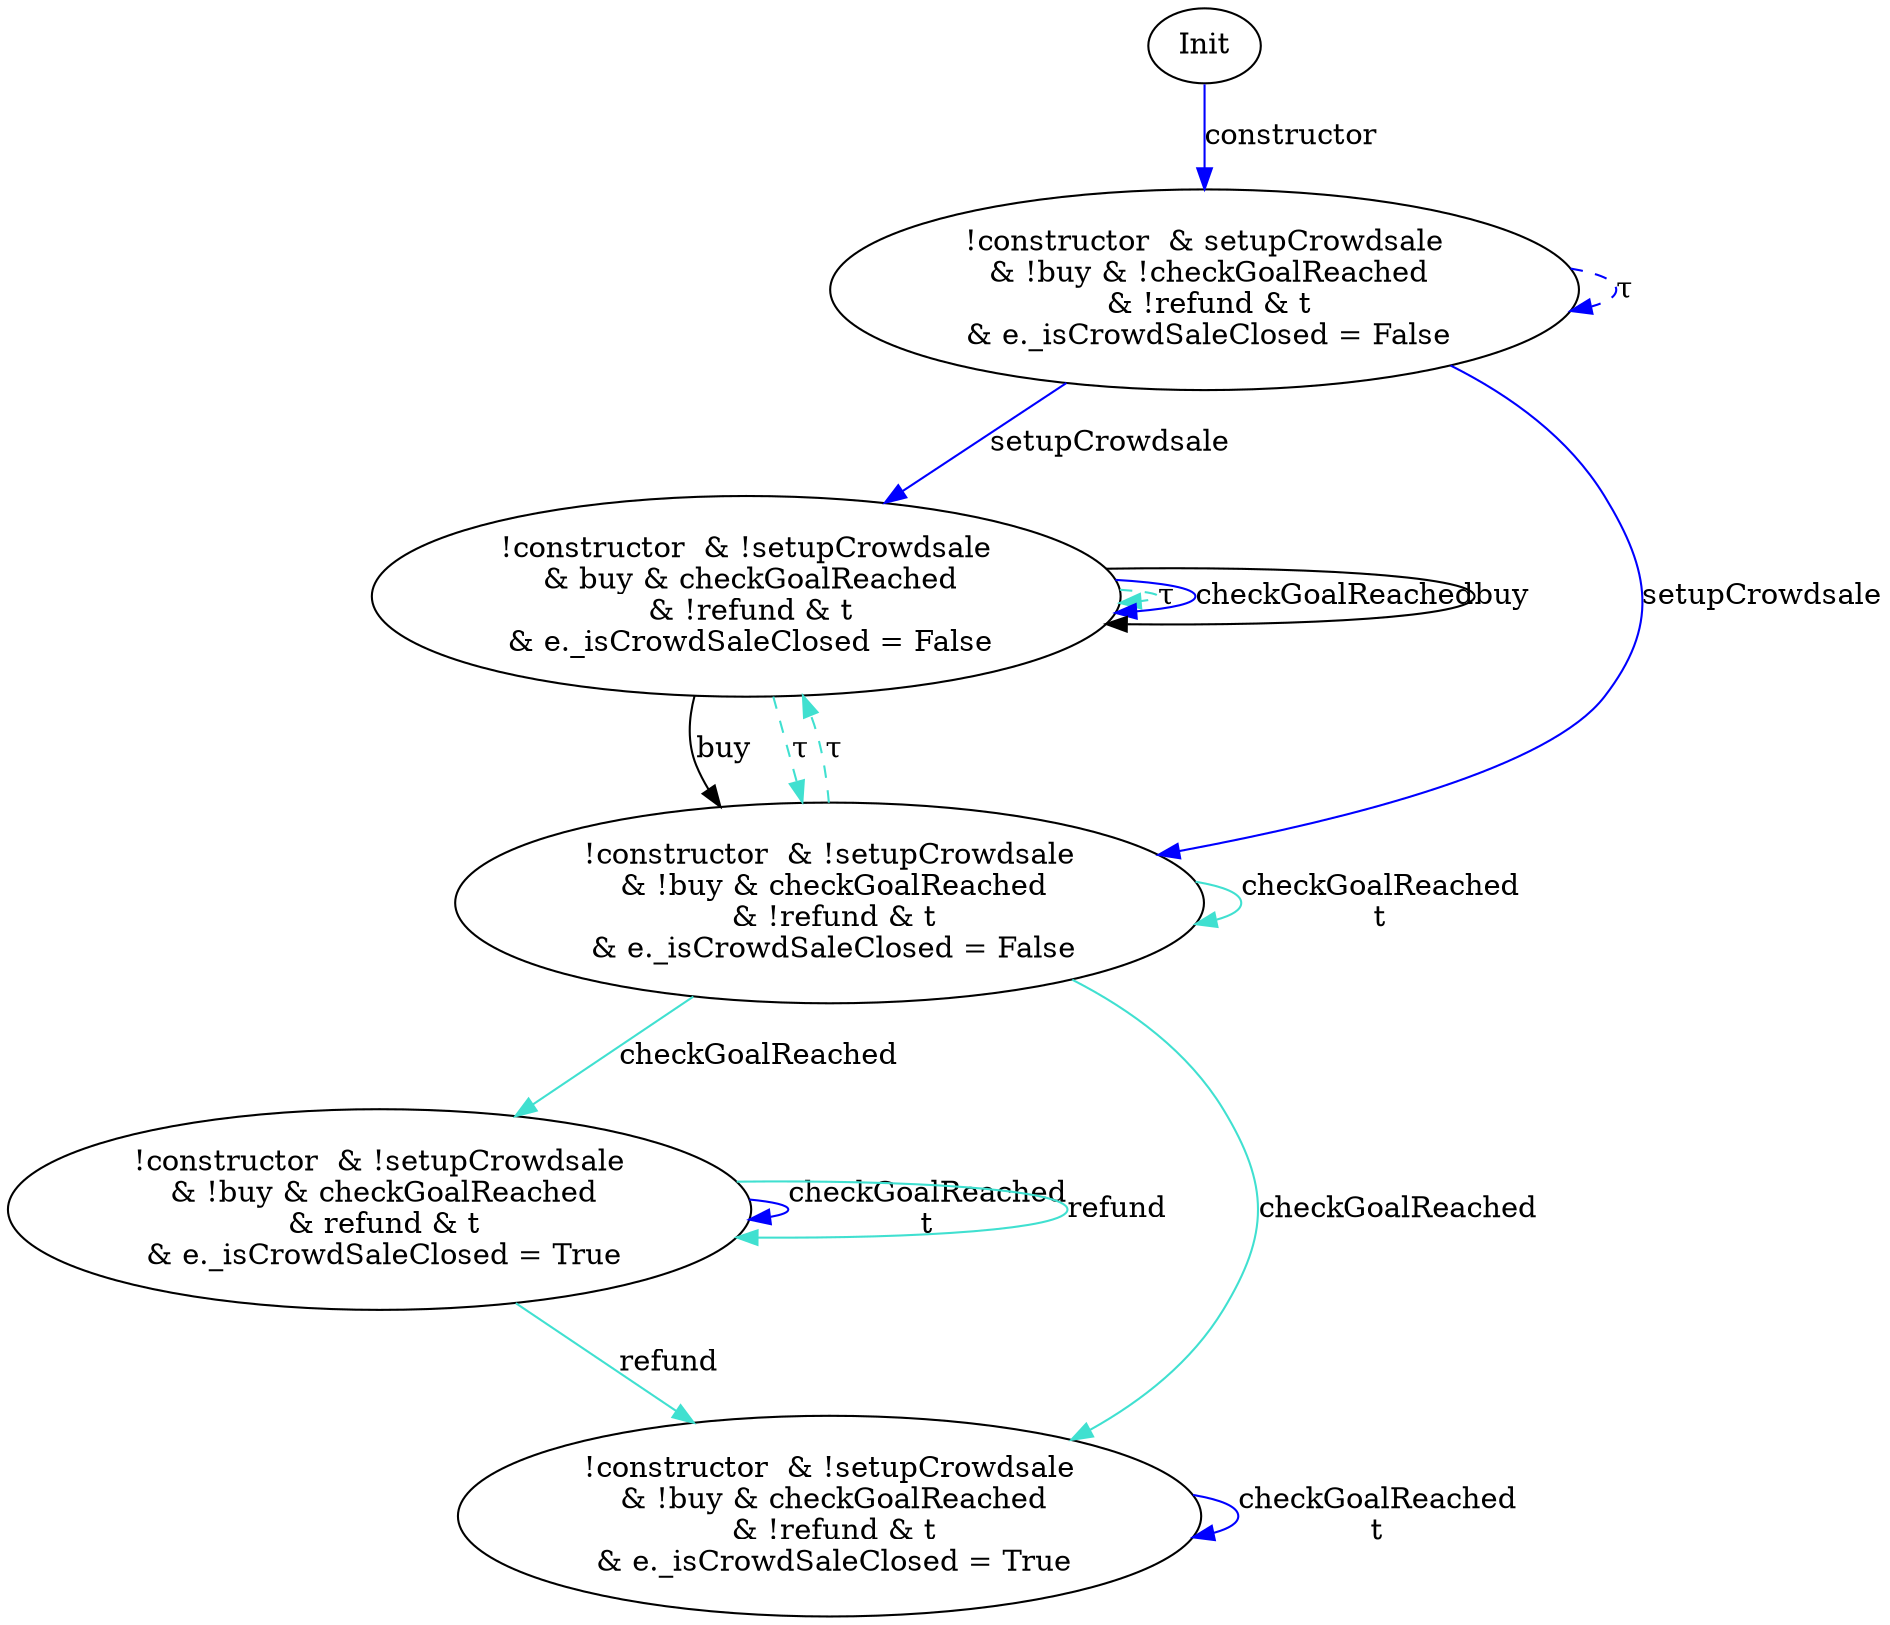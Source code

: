 digraph {
S00 [label="Init"]
S23 [label="!constructor  & !setupCrowdsale\n & !buy & checkGoalReached\n & refund & t\n & e._isCrowdSaleClosed = True"]
S44 [label="!constructor  & !setupCrowdsale\n & !buy & checkGoalReached\n & !refund & t\n & e._isCrowdSaleClosed = True"]
S89 [label="!constructor  & !setupCrowdsale\n & buy & checkGoalReached\n & !refund & t\n & e._isCrowdSaleClosed = False"]
S108 [label="!constructor  & !setupCrowdsale\n & !buy & checkGoalReached\n & !refund & t\n & e._isCrowdSaleClosed = False"]
S113 [label="!constructor  & setupCrowdsale\n & !buy & !checkGoalReached\n & !refund & t\n & e._isCrowdSaleClosed = False"]

S108->S44 [label="checkGoalReached", style="", color="turquoise"]
S113->S108 [label="setupCrowdsale", style="", color="blue"]
S89->S108 [label="buy", style="", color="black"]
S23->S23 [label="checkGoalReached\nt", style="", color="blue"]
S89->S89 [label="τ", style="dashed", color="turquoise"]
S89->S108 [label="τ", style="dashed", color="turquoise"]
S108->S89 [label="τ", style="dashed", color="turquoise"]
S23->S23 [label="refund", style="", color="turquoise"]
S44->S44 [label="checkGoalReached\nt", style="", color="blue"]
S89->S89 [label="checkGoalReached", style="", color="blue"]
S113->S113 [label="τ", style="dashed", color="blue"]
S113->S89 [label="setupCrowdsale", style="", color="blue"]
S23->S44 [label="refund", style="", color="turquoise"]
S108->S108 [label="checkGoalReached\nt", style="", color="turquoise"]
S89->S89 [label="buy", style="", color="black"]
S108->S23 [label="checkGoalReached", style="", color="turquoise"]
S00->S113 [label="constructor", style="", color="blue"]
}